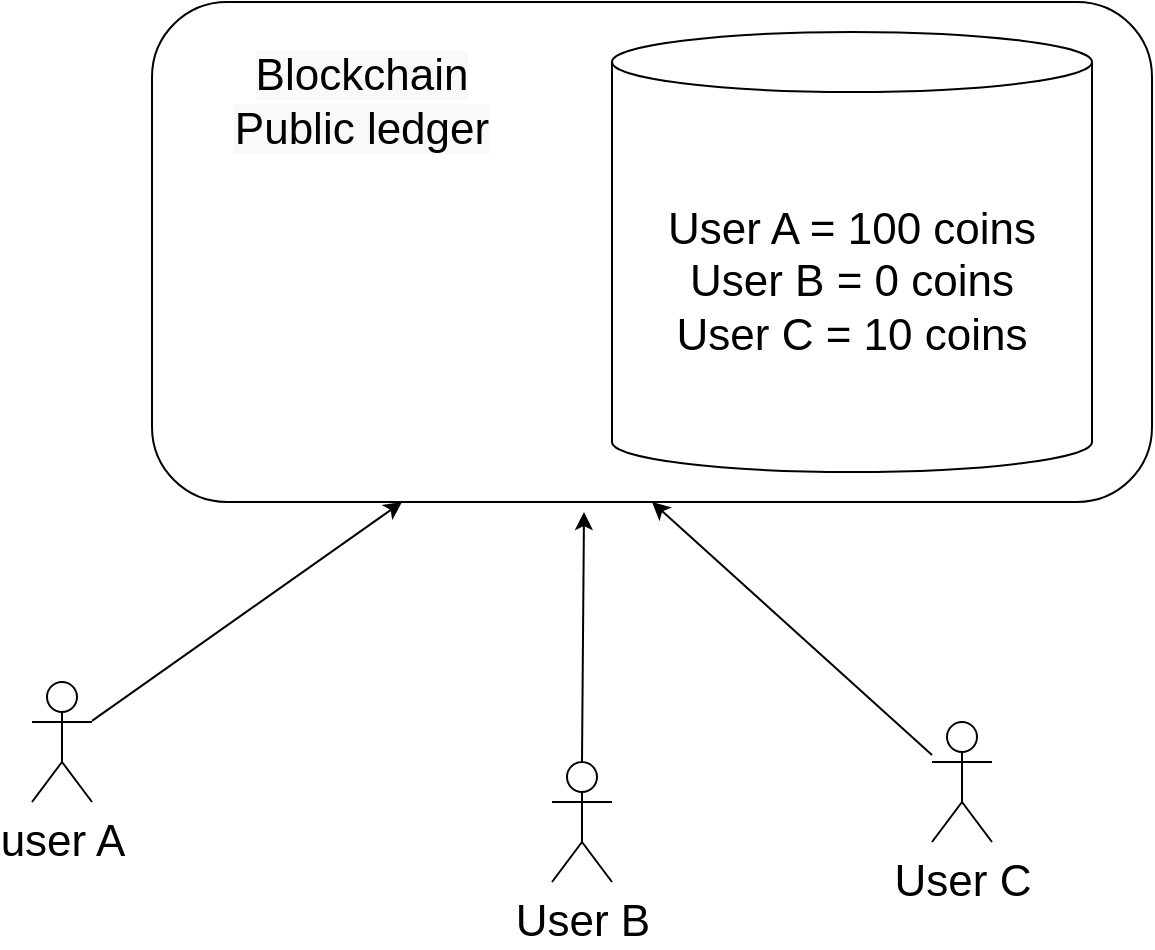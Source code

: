 <mxfile version="20.6.2" type="device" pages="5"><diagram id="4PaZL9iPjQSEVoYc21qD" name="basic"><mxGraphModel dx="1422" dy="588" grid="1" gridSize="10" guides="1" tooltips="1" connect="1" arrows="1" fold="1" page="1" pageScale="1" pageWidth="2336" pageHeight="1654" math="0" shadow="0"><root><mxCell id="0"/><mxCell id="1" parent="0"/><mxCell id="pBefYJ8eicG6qTOqhFDf-1" value="" style="rounded=1;whiteSpace=wrap;html=1;" parent="1" vertex="1"><mxGeometry x="230" y="150" width="500" height="250" as="geometry"/></mxCell><mxCell id="pBefYJ8eicG6qTOqhFDf-2" value="user A" style="shape=umlActor;verticalLabelPosition=bottom;verticalAlign=top;html=1;outlineConnect=0;fontSize=22;" parent="1" vertex="1"><mxGeometry x="170" y="490" width="30" height="60" as="geometry"/></mxCell><mxCell id="pBefYJ8eicG6qTOqhFDf-3" value="" style="endArrow=classic;html=1;rounded=0;fontSize=22;entryX=0.25;entryY=1;entryDx=0;entryDy=0;" parent="1" source="pBefYJ8eicG6qTOqhFDf-2" target="pBefYJ8eicG6qTOqhFDf-1" edge="1"><mxGeometry width="50" height="50" relative="1" as="geometry"><mxPoint x="210" y="560" as="sourcePoint"/><mxPoint x="260" y="510" as="targetPoint"/></mxGeometry></mxCell><mxCell id="pBefYJ8eicG6qTOqhFDf-4" value="" style="endArrow=classic;html=1;rounded=0;fontSize=22;entryX=0.432;entryY=1.02;entryDx=0;entryDy=0;exitX=0.5;exitY=0;exitDx=0;exitDy=0;exitPerimeter=0;entryPerimeter=0;" parent="1" source="pBefYJ8eicG6qTOqhFDf-6" target="pBefYJ8eicG6qTOqhFDf-1" edge="1"><mxGeometry width="50" height="50" relative="1" as="geometry"><mxPoint x="350" y="610" as="sourcePoint"/><mxPoint x="445" y="380" as="targetPoint"/></mxGeometry></mxCell><mxCell id="pBefYJ8eicG6qTOqhFDf-6" value="User B" style="shape=umlActor;verticalLabelPosition=bottom;verticalAlign=top;html=1;outlineConnect=0;fontSize=22;" parent="1" vertex="1"><mxGeometry x="430" y="530" width="30" height="60" as="geometry"/></mxCell><mxCell id="pBefYJ8eicG6qTOqhFDf-7" value="" style="shape=cylinder3;whiteSpace=wrap;html=1;boundedLbl=1;backgroundOutline=1;size=15;fontSize=22;" parent="1" vertex="1"><mxGeometry x="460" y="165" width="240" height="220" as="geometry"/></mxCell><mxCell id="pBefYJ8eicG6qTOqhFDf-9" value="User C" style="shape=umlActor;verticalLabelPosition=bottom;verticalAlign=top;html=1;outlineConnect=0;fontSize=22;" parent="1" vertex="1"><mxGeometry x="620" y="510" width="30" height="60" as="geometry"/></mxCell><mxCell id="pBefYJ8eicG6qTOqhFDf-10" value="" style="endArrow=classic;html=1;rounded=0;fontSize=22;entryX=0.5;entryY=1;entryDx=0;entryDy=0;" parent="1" source="pBefYJ8eicG6qTOqhFDf-9" target="pBefYJ8eicG6qTOqhFDf-1" edge="1"><mxGeometry width="50" height="50" relative="1" as="geometry"><mxPoint x="462.5" y="546" as="sourcePoint"/><mxPoint x="455" y="390" as="targetPoint"/></mxGeometry></mxCell><mxCell id="pBefYJ8eicG6qTOqhFDf-11" value="User A = 100 coins&lt;br&gt;User B = 0 coins&lt;br&gt;User C = 10 coins" style="text;html=1;strokeColor=none;fillColor=none;align=center;verticalAlign=middle;whiteSpace=wrap;rounded=0;fontSize=22;" parent="1" vertex="1"><mxGeometry x="480" y="250" width="200" height="80" as="geometry"/></mxCell><mxCell id="pBefYJ8eicG6qTOqhFDf-12" value="&lt;span style=&quot;color: rgb(0, 0, 0); font-family: Helvetica; font-size: 22px; font-style: normal; font-variant-ligatures: normal; font-variant-caps: normal; font-weight: 400; letter-spacing: normal; orphans: 2; text-align: center; text-indent: 0px; text-transform: none; widows: 2; word-spacing: 0px; -webkit-text-stroke-width: 0px; background-color: rgb(248, 249, 250); text-decoration-thickness: initial; text-decoration-style: initial; text-decoration-color: initial; float: none; display: inline !important;&quot;&gt;Blockchain&lt;/span&gt;&lt;br style=&quot;color: rgb(0, 0, 0); font-family: Helvetica; font-size: 22px; font-style: normal; font-variant-ligatures: normal; font-variant-caps: normal; font-weight: 400; letter-spacing: normal; orphans: 2; text-align: center; text-indent: 0px; text-transform: none; widows: 2; word-spacing: 0px; -webkit-text-stroke-width: 0px; background-color: rgb(248, 249, 250); text-decoration-thickness: initial; text-decoration-style: initial; text-decoration-color: initial;&quot;&gt;&lt;span style=&quot;color: rgb(0, 0, 0); font-family: Helvetica; font-size: 22px; font-style: normal; font-variant-ligatures: normal; font-variant-caps: normal; font-weight: 400; letter-spacing: normal; orphans: 2; text-align: center; text-indent: 0px; text-transform: none; widows: 2; word-spacing: 0px; -webkit-text-stroke-width: 0px; background-color: rgb(248, 249, 250); text-decoration-thickness: initial; text-decoration-style: initial; text-decoration-color: initial; float: none; display: inline !important;&quot;&gt;Public ledger&lt;/span&gt;" style="text;html=1;strokeColor=none;fillColor=none;align=center;verticalAlign=middle;whiteSpace=wrap;rounded=0;fontSize=22;" parent="1" vertex="1"><mxGeometry x="260" y="180" width="150" height="40" as="geometry"/></mxCell></root></mxGraphModel></diagram><diagram id="rimqpltsmRI1KfEZYlyG" name="crypto-wallet-origin"><mxGraphModel dx="1422" dy="588" grid="1" gridSize="10" guides="1" tooltips="1" connect="1" arrows="1" fold="1" page="1" pageScale="1" pageWidth="2336" pageHeight="1654" math="0" shadow="0"><root><mxCell id="0"/><mxCell id="1" parent="0"/><mxCell id="zJE6dULXRp1IwmPmrzDt-5" value="Public Ledger" style="ellipse;whiteSpace=wrap;html=1;hachureGap=4;jiggle=2;fontFamily=Architects Daughter;fontSource=https%3A%2F%2Ffonts.googleapis.com%2Fcss%3Ffamily%3DArchitects%2BDaughter;fontSize=18;sketch=1;" parent="1" vertex="1"><mxGeometry x="170" y="70" width="130" height="80" as="geometry"/></mxCell><mxCell id="zJE6dULXRp1IwmPmrzDt-6" value="Open" style="ellipse;whiteSpace=wrap;html=1;hachureGap=4;jiggle=2;fontFamily=Architects Daughter;fontSource=https%3A%2F%2Ffonts.googleapis.com%2Fcss%3Ffamily%3DArchitects%2BDaughter;fontSize=18;sketch=1;" parent="1" vertex="1"><mxGeometry x="320" y="50" width="120" height="80" as="geometry"/></mxCell><mxCell id="zJE6dULXRp1IwmPmrzDt-7" value="Public key Cryptography" style="ellipse;whiteSpace=wrap;html=1;hachureGap=4;jiggle=2;fontFamily=Architects Daughter;fontSource=https%3A%2F%2Ffonts.googleapis.com%2Fcss%3Ffamily%3DArchitects%2BDaughter;fontSize=18;sketch=1;" parent="1" vertex="1"><mxGeometry x="280" y="220" width="160" height="90" as="geometry"/></mxCell><mxCell id="zJE6dULXRp1IwmPmrzDt-9" value="" style="endArrow=classic;html=1;rounded=0;hachureGap=4;jiggle=2;fontFamily=Architects Daughter;fontSource=https%3A%2F%2Ffonts.googleapis.com%2Fcss%3Ffamily%3DArchitects%2BDaughter;fontSize=18;entryX=0.5;entryY=0;entryDx=0;entryDy=0;sketch=1;" parent="1" source="zJE6dULXRp1IwmPmrzDt-5" target="zJE6dULXRp1IwmPmrzDt-7" edge="1"><mxGeometry width="50" height="50" relative="1" as="geometry"><mxPoint x="350" y="230" as="sourcePoint"/><mxPoint x="400" y="180" as="targetPoint"/></mxGeometry></mxCell><mxCell id="zJE6dULXRp1IwmPmrzDt-11" value="" style="endArrow=classic;html=1;rounded=0;hachureGap=4;jiggle=2;fontFamily=Architects Daughter;fontSource=https%3A%2F%2Ffonts.googleapis.com%2Fcss%3Ffamily%3DArchitects%2BDaughter;fontSize=18;exitX=0.367;exitY=1;exitDx=0;exitDy=0;exitPerimeter=0;entryX=0.5;entryY=0;entryDx=0;entryDy=0;sketch=1;" parent="1" source="zJE6dULXRp1IwmPmrzDt-6" target="zJE6dULXRp1IwmPmrzDt-7" edge="1"><mxGeometry width="50" height="50" relative="1" as="geometry"><mxPoint x="510" y="210" as="sourcePoint"/><mxPoint x="560" y="160" as="targetPoint"/></mxGeometry></mxCell><mxCell id="zJE6dULXRp1IwmPmrzDt-12" value="" style="endArrow=classic;html=1;rounded=0;hachureGap=4;jiggle=2;fontFamily=Architects Daughter;fontSource=https%3A%2F%2Ffonts.googleapis.com%2Fcss%3Ffamily%3DArchitects%2BDaughter;fontSize=18;exitX=0.447;exitY=1.028;exitDx=0;exitDy=0;exitPerimeter=0;sketch=1;" parent="1" source="zJE6dULXRp1IwmPmrzDt-7" edge="1"><mxGeometry width="50" height="50" relative="1" as="geometry"><mxPoint x="420" y="380" as="sourcePoint"/><mxPoint x="350.589" y="360" as="targetPoint"/></mxGeometry></mxCell><mxCell id="zJE6dULXRp1IwmPmrzDt-13" value="ECDSA" style="ellipse;whiteSpace=wrap;html=1;hachureGap=4;jiggle=2;fontFamily=Architects Daughter;fontSource=https%3A%2F%2Ffonts.googleapis.com%2Fcss%3Ffamily%3DArchitects%2BDaughter;fontSize=18;sketch=1;" parent="1" vertex="1"><mxGeometry x="290" y="360" width="120" height="80" as="geometry"/></mxCell><mxCell id="zJE6dULXRp1IwmPmrzDt-14" value="Public Key" style="rounded=0;whiteSpace=wrap;html=1;sketch=1;hachureGap=4;jiggle=2;fontFamily=Architects Daughter;fontSource=https%3A%2F%2Ffonts.googleapis.com%2Fcss%3Ffamily%3DArchitects%2BDaughter;fontSize=20;" parent="1" vertex="1"><mxGeometry x="160" y="440" width="120" height="60" as="geometry"/></mxCell><mxCell id="zJE6dULXRp1IwmPmrzDt-15" value="Private Key" style="rounded=0;whiteSpace=wrap;html=1;sketch=1;hachureGap=4;jiggle=2;fontFamily=Architects Daughter;fontSource=https%3A%2F%2Ffonts.googleapis.com%2Fcss%3Ffamily%3DArchitects%2BDaughter;fontSize=20;" parent="1" vertex="1"><mxGeometry x="420" y="440" width="120" height="60" as="geometry"/></mxCell><mxCell id="zJE6dULXRp1IwmPmrzDt-16" value="" style="sketch=0;pointerEvents=1;shadow=0;dashed=0;html=1;strokeColor=none;labelPosition=center;verticalLabelPosition=bottom;verticalAlign=top;outlineConnect=0;align=center;shape=mxgraph.office.security.key_permissions;fillColor=#7FBA42;hachureGap=4;jiggle=2;fontFamily=Architects Daughter;fontSource=https%3A%2F%2Ffonts.googleapis.com%2Fcss%3Ffamily%3DArchitects%2BDaughter;fontSize=20;" parent="1" vertex="1"><mxGeometry x="195" y="510" width="25" height="53" as="geometry"/></mxCell><mxCell id="zJE6dULXRp1IwmPmrzDt-17" value="" style="sketch=0;outlineConnect=0;fontColor=#232F3E;gradientColor=none;fillColor=#BF0816;strokeColor=none;dashed=0;verticalLabelPosition=bottom;verticalAlign=top;align=center;html=1;fontSize=12;fontStyle=0;aspect=fixed;pointerEvents=1;shape=mxgraph.aws4.data_encryption_key;hachureGap=4;jiggle=2;fontFamily=Architects Daughter;fontSource=https%3A%2F%2Ffonts.googleapis.com%2Fcss%3Ffamily%3DArchitects%2BDaughter;" parent="1" vertex="1"><mxGeometry x="440" y="510" width="62" height="78" as="geometry"/></mxCell><mxCell id="zJE6dULXRp1IwmPmrzDt-18" value="" style="endArrow=classic;html=1;rounded=0;sketch=1;hachureGap=4;jiggle=2;fontFamily=Architects Daughter;fontSource=https%3A%2F%2Ffonts.googleapis.com%2Fcss%3Ffamily%3DArchitects%2BDaughter;fontSize=16;exitX=1;exitY=0.5;exitDx=0;exitDy=0;entryX=0.5;entryY=0;entryDx=0;entryDy=0;" parent="1" source="zJE6dULXRp1IwmPmrzDt-13" target="zJE6dULXRp1IwmPmrzDt-15" edge="1"><mxGeometry width="50" height="50" relative="1" as="geometry"><mxPoint x="500" y="390" as="sourcePoint"/><mxPoint x="550" y="340" as="targetPoint"/></mxGeometry></mxCell><mxCell id="zJE6dULXRp1IwmPmrzDt-19" value="" style="endArrow=classic;html=1;rounded=0;sketch=1;hachureGap=4;jiggle=2;fontFamily=Architects Daughter;fontSource=https%3A%2F%2Ffonts.googleapis.com%2Fcss%3Ffamily%3DArchitects%2BDaughter;fontSize=16;exitX=0;exitY=0.5;exitDx=0;exitDy=0;entryX=0.5;entryY=0;entryDx=0;entryDy=0;" parent="1" source="zJE6dULXRp1IwmPmrzDt-13" target="zJE6dULXRp1IwmPmrzDt-14" edge="1"><mxGeometry width="50" height="50" relative="1" as="geometry"><mxPoint x="160" y="430" as="sourcePoint"/><mxPoint x="210" y="380" as="targetPoint"/></mxGeometry></mxCell><mxCell id="bAmXqQfnXJHNtV_kzwzf-3" value="&lt;br&gt;- Receive assets&lt;br&gt;(public address)&lt;br&gt;- Send assets &lt;br&gt;(Proof of ownership)" style="text;html=1;strokeColor=none;fillColor=none;align=center;verticalAlign=middle;whiteSpace=wrap;rounded=0;sketch=1;hachureGap=4;jiggle=2;fontFamily=Architects Daughter;fontSource=https%3A%2F%2Ffonts.googleapis.com%2Fcss%3Ffamily%3DArchitects%2BDaughter;fontSize=20;" vertex="1" parent="1"><mxGeometry x="30" y="160" width="250" height="70" as="geometry"/></mxCell><mxCell id="bAmXqQfnXJHNtV_kzwzf-4" value="No central entity" style="ellipse;whiteSpace=wrap;html=1;hachureGap=4;jiggle=2;fontFamily=Architects Daughter;fontSource=https%3A%2F%2Ffonts.googleapis.com%2Fcss%3Ffamily%3DArchitects%2BDaughter;fontSize=18;sketch=1;" vertex="1" parent="1"><mxGeometry x="450" y="100" width="120" height="80" as="geometry"/></mxCell><mxCell id="bAmXqQfnXJHNtV_kzwzf-6" value="" style="endArrow=classic;html=1;rounded=0;hachureGap=4;jiggle=2;fontFamily=Architects Daughter;fontSource=https%3A%2F%2Ffonts.googleapis.com%2Fcss%3Ffamily%3DArchitects%2BDaughter;fontSize=18;exitX=0;exitY=1;exitDx=0;exitDy=0;sketch=1;" edge="1" parent="1" source="bAmXqQfnXJHNtV_kzwzf-4"><mxGeometry width="50" height="50" relative="1" as="geometry"><mxPoint x="444.04" y="170" as="sourcePoint"/><mxPoint x="360" y="220" as="targetPoint"/></mxGeometry></mxCell></root></mxGraphModel></diagram><diagram id="nfAoR5_OL5CQ7o6AZnhA" name="crypto-wallet-goal"><mxGraphModel dx="1422" dy="588" grid="1" gridSize="10" guides="1" tooltips="1" connect="1" arrows="1" fold="1" page="1" pageScale="1" pageWidth="2336" pageHeight="1654" math="0" shadow="0"><root><mxCell id="0"/><mxCell id="1" parent="0"/><mxCell id="PgD7SvDXOgWUYVHyj5P4-1" value="Crypto Wallet" style="ellipse;whiteSpace=wrap;html=1;aspect=fixed;sketch=1;hachureGap=4;jiggle=2;fontFamily=Architects Daughter;fontSource=https%3A%2F%2Ffonts.googleapis.com%2Fcss%3Ffamily%3DArchitects%2BDaughter;fontSize=18;fillColor=#ffe6cc;strokeColor=#d79b00;" parent="1" vertex="1"><mxGeometry x="390" y="390" width="160" height="160" as="geometry"/></mxCell><mxCell id="PgD7SvDXOgWUYVHyj5P4-2" value="Generate&amp;nbsp; private key" style="ellipse;whiteSpace=wrap;html=1;aspect=fixed;sketch=1;hachureGap=4;jiggle=2;fontFamily=Architects Daughter;fontSource=https%3A%2F%2Ffonts.googleapis.com%2Fcss%3Ffamily%3DArchitects%2BDaughter;fontSize=18;" parent="1" vertex="1"><mxGeometry x="210" y="280" width="120" height="120" as="geometry"/></mxCell><mxCell id="PgD7SvDXOgWUYVHyj5P4-3" value="Store the seed phrase / private keys" style="ellipse;whiteSpace=wrap;html=1;aspect=fixed;sketch=1;hachureGap=4;jiggle=2;fontFamily=Architects Daughter;fontSource=https%3A%2F%2Ffonts.googleapis.com%2Fcss%3Ffamily%3DArchitects%2BDaughter;fontSize=18;" parent="1" vertex="1"><mxGeometry x="220" y="550" width="150" height="150" as="geometry"/></mxCell><mxCell id="PgD7SvDXOgWUYVHyj5P4-5" value="1" style="endArrow=classic;html=1;rounded=0;sketch=1;hachureGap=4;jiggle=2;fontFamily=Architects Daughter;fontSource=https%3A%2F%2Ffonts.googleapis.com%2Fcss%3Ffamily%3DArchitects%2BDaughter;fontSize=18;" parent="1" source="PgD7SvDXOgWUYVHyj5P4-1" target="PgD7SvDXOgWUYVHyj5P4-2" edge="1"><mxGeometry width="50" height="50" relative="1" as="geometry"><mxPoint x="340" y="370" as="sourcePoint"/><mxPoint x="390" y="320" as="targetPoint"/></mxGeometry></mxCell><mxCell id="PgD7SvDXOgWUYVHyj5P4-6" value="2" style="endArrow=classic;html=1;rounded=0;sketch=1;hachureGap=4;jiggle=2;fontFamily=Architects Daughter;fontSource=https%3A%2F%2Ffonts.googleapis.com%2Fcss%3Ffamily%3DArchitects%2BDaughter;fontSize=18;" parent="1" source="PgD7SvDXOgWUYVHyj5P4-1" target="PgD7SvDXOgWUYVHyj5P4-3" edge="1"><mxGeometry width="50" height="50" relative="1" as="geometry"><mxPoint x="570" y="410" as="sourcePoint"/><mxPoint x="620" y="360" as="targetPoint"/></mxGeometry></mxCell><mxCell id="PgD7SvDXOgWUYVHyj5P4-7" value="Interact wtih DApps" style="ellipse;whiteSpace=wrap;html=1;aspect=fixed;sketch=1;hachureGap=4;jiggle=2;fontFamily=Architects Daughter;fontSource=https%3A%2F%2Ffonts.googleapis.com%2Fcss%3Ffamily%3DArchitects%2BDaughter;fontSize=18;" parent="1" vertex="1"><mxGeometry x="580" y="545" width="155" height="155" as="geometry"/></mxCell><mxCell id="PgD7SvDXOgWUYVHyj5P4-8" value="3" style="endArrow=classic;html=1;rounded=0;sketch=1;hachureGap=4;jiggle=2;fontFamily=Architects Daughter;fontSource=https%3A%2F%2Ffonts.googleapis.com%2Fcss%3Ffamily%3DArchitects%2BDaughter;fontSize=18;" parent="1" source="PgD7SvDXOgWUYVHyj5P4-1" target="PgD7SvDXOgWUYVHyj5P4-7" edge="1"><mxGeometry width="50" height="50" relative="1" as="geometry"><mxPoint x="540" y="550" as="sourcePoint"/><mxPoint x="590" y="500" as="targetPoint"/></mxGeometry></mxCell><mxCell id="PgD7SvDXOgWUYVHyj5P4-9" value="Provide the product to the end-user" style="ellipse;whiteSpace=wrap;html=1;aspect=fixed;sketch=1;hachureGap=4;jiggle=2;fontFamily=Architects Daughter;fontSource=https%3A%2F%2Ffonts.googleapis.com%2Fcss%3Ffamily%3DArchitects%2BDaughter;fontSize=18;" parent="1" vertex="1"><mxGeometry x="560" y="270" width="120" height="120" as="geometry"/></mxCell><mxCell id="PgD7SvDXOgWUYVHyj5P4-10" value="" style="endArrow=none;dashed=1;html=1;dashPattern=1 3;strokeWidth=2;rounded=0;sketch=1;hachureGap=4;jiggle=2;fontFamily=Architects Daughter;fontSource=https%3A%2F%2Ffonts.googleapis.com%2Fcss%3Ffamily%3DArchitects%2BDaughter;fontSize=18;exitX=0.8;exitY=0.106;exitDx=0;exitDy=0;exitPerimeter=0;" parent="1" source="PgD7SvDXOgWUYVHyj5P4-1" target="PgD7SvDXOgWUYVHyj5P4-9" edge="1"><mxGeometry width="50" height="50" relative="1" as="geometry"><mxPoint x="510" y="380" as="sourcePoint"/><mxPoint x="560" y="330" as="targetPoint"/></mxGeometry></mxCell><mxCell id="ZlE61z8pizMs_F7kjjvt-2" value="0" style="edgeLabel;html=1;align=center;verticalAlign=middle;resizable=0;points=[];fontSize=20;fontFamily=Architects Daughter;" vertex="1" connectable="0" parent="PgD7SvDXOgWUYVHyj5P4-10"><mxGeometry x="0.345" y="3" relative="1" as="geometry"><mxPoint as="offset"/></mxGeometry></mxCell></root></mxGraphModel></diagram><diagram id="82fHmzEQ0AJ2a13LrKPI" name="Page-4"><mxGraphModel dx="1422" dy="588" grid="1" gridSize="10" guides="1" tooltips="1" connect="1" arrows="1" fold="1" page="1" pageScale="1" pageWidth="2336" pageHeight="1654" math="0" shadow="0"><root><mxCell id="0"/><mxCell id="1" parent="0"/><mxCell id="1_pDmXWYjX8KPxHFaMi0-1" value="Key generation Vulnerability" style="ellipse;whiteSpace=wrap;html=1;aspect=fixed;sketch=1;hachureGap=4;jiggle=2;fontFamily=Architects Daughter;fontSource=https%3A%2F%2Ffonts.googleapis.com%2Fcss%3Ffamily%3DArchitects%2BDaughter;fontSize=18;fillColor=#ffe6cc;strokeColor=#d79b00;" vertex="1" parent="1"><mxGeometry x="390" y="80" width="190" height="190" as="geometry"/></mxCell><mxCell id="1_pDmXWYjX8KPxHFaMi0-2" value="Protocol Implementation" style="ellipse;whiteSpace=wrap;html=1;aspect=fixed;sketch=1;hachureGap=4;jiggle=2;fontFamily=Architects Daughter;fontSource=https%3A%2F%2Ffonts.googleapis.com%2Fcss%3Ffamily%3DArchitects%2BDaughter;fontSize=18;" vertex="1" parent="1"><mxGeometry x="200" y="270" width="180" height="180" as="geometry"/></mxCell><mxCell id="1_pDmXWYjX8KPxHFaMi0-3" value="" style="endArrow=classic;html=1;rounded=0;sketch=1;hachureGap=4;jiggle=2;fontFamily=Architects Daughter;fontSource=https%3A%2F%2Ffonts.googleapis.com%2Fcss%3Ffamily%3DArchitects%2BDaughter;fontSize=18;" edge="1" parent="1" source="1_pDmXWYjX8KPxHFaMi0-1" target="1_pDmXWYjX8KPxHFaMi0-2"><mxGeometry width="50" height="50" relative="1" as="geometry"><mxPoint x="570" y="410" as="sourcePoint"/><mxPoint x="620" y="360" as="targetPoint"/></mxGeometry></mxCell><mxCell id="1_pDmXWYjX8KPxHFaMi0-4" value="Randonmess" style="ellipse;whiteSpace=wrap;html=1;aspect=fixed;sketch=1;hachureGap=4;jiggle=2;fontFamily=Architects Daughter;fontSource=https%3A%2F%2Ffonts.googleapis.com%2Fcss%3Ffamily%3DArchitects%2BDaughter;fontSize=18;" vertex="1" parent="1"><mxGeometry x="580" y="300" width="160" height="160" as="geometry"/></mxCell><mxCell id="1_pDmXWYjX8KPxHFaMi0-5" value="" style="endArrow=none;dashed=1;html=1;dashPattern=1 3;strokeWidth=2;rounded=0;sketch=1;hachureGap=4;jiggle=2;fontFamily=Architects Daughter;fontSource=https%3A%2F%2Ffonts.googleapis.com%2Fcss%3Ffamily%3DArchitects%2BDaughter;fontSize=18;" edge="1" parent="1" source="1_pDmXWYjX8KPxHFaMi0-1" target="1_pDmXWYjX8KPxHFaMi0-4"><mxGeometry width="50" height="50" relative="1" as="geometry"><mxPoint x="510" y="380" as="sourcePoint"/><mxPoint x="560" y="330" as="targetPoint"/></mxGeometry></mxCell></root></mxGraphModel></diagram><diagram id="mPujhvj5srgpogISv9xE" name="Page-5"><mxGraphModel dx="1422" dy="588" grid="1" gridSize="10" guides="1" tooltips="1" connect="1" arrows="1" fold="1" page="1" pageScale="1" pageWidth="2336" pageHeight="1654" math="0" shadow="0"><root><mxCell id="0"/><mxCell id="1" parent="0"/><mxCell id="gbnSGEtugFFxkcihrryc-1" value="Ledger Connect Kit attack" style="ellipse;whiteSpace=wrap;html=1;fillColor=#ffe6cc;strokeColor=#d79b00;rounded=0;sketch=1;" vertex="1" parent="1"><mxGeometry x="600" y="80" width="210" height="100" as="geometry"/></mxCell><mxCell id="gbnSGEtugFFxkcihrryc-2" value="NPMJS Accounts comprimised&amp;nbsp;&lt;br&gt;(phising)" style="ellipse;whiteSpace=wrap;html=1;rounded=0;sketch=1;" vertex="1" parent="1"><mxGeometry x="310" y="170" width="180" height="110" as="geometry"/></mxCell><mxCell id="gbnSGEtugFFxkcihrryc-3" value="Javacrit library to Connect Dapp with a ledger" style="ellipse;whiteSpace=wrap;html=1;rounded=0;sketch=1;" vertex="1" parent="1"><mxGeometry x="300" y="20" width="160" height="110" as="geometry"/></mxCell><mxCell id="gbnSGEtugFFxkcihrryc-4" value="&lt;span style=&quot;font-family: Inter, &amp;quot;Times New Roman&amp;quot;, arial, sans-serif; font-size: 16px; text-align: start; background-color: rgb(255, 255, 255);&quot;&gt;he Angel Drainer malware.&lt;/span&gt;" style="ellipse;whiteSpace=wrap;html=1;rounded=0;sketch=1;" vertex="1" parent="1"><mxGeometry x="680" y="280" width="150" height="90" as="geometry"/></mxCell><mxCell id="gbnSGEtugFFxkcihrryc-5" value="" style="endArrow=classic;html=1;rounded=0;sketch=1;" edge="1" parent="1" source="gbnSGEtugFFxkcihrryc-1" target="gbnSGEtugFFxkcihrryc-3"><mxGeometry width="50" height="50" relative="1" as="geometry"><mxPoint x="240" y="260" as="sourcePoint"/><mxPoint x="290" y="210" as="targetPoint"/></mxGeometry></mxCell><mxCell id="gbnSGEtugFFxkcihrryc-6" value="" style="endArrow=classic;html=1;rounded=0;exitX=0;exitY=1;exitDx=0;exitDy=0;sketch=1;" edge="1" parent="1" source="gbnSGEtugFFxkcihrryc-1" target="gbnSGEtugFFxkcihrryc-2"><mxGeometry width="50" height="50" relative="1" as="geometry"><mxPoint x="580" y="290" as="sourcePoint"/><mxPoint x="630" y="240" as="targetPoint"/></mxGeometry></mxCell><mxCell id="gbnSGEtugFFxkcihrryc-7" value="" style="endArrow=classic;html=1;rounded=0;exitX=0.898;exitY=0.85;exitDx=0;exitDy=0;exitPerimeter=0;sketch=1;" edge="1" parent="1" source="gbnSGEtugFFxkcihrryc-1" target="gbnSGEtugFFxkcihrryc-4"><mxGeometry width="50" height="50" relative="1" as="geometry"><mxPoint x="690" y="240" as="sourcePoint"/><mxPoint x="740" y="190" as="targetPoint"/></mxGeometry></mxCell><mxCell id="gbnSGEtugFFxkcihrryc-8" value="Text" style="text;html=1;strokeColor=none;fillColor=none;align=center;verticalAlign=middle;whiteSpace=wrap;rounded=0;sketch=1;hachureGap=4;jiggle=2;fontFamily=Architects Daughter;fontSource=https%3A%2F%2Ffonts.googleapis.com%2Fcss%3Ffamily%3DArchitects%2BDaughter;fontSize=20;" vertex="1" parent="1"><mxGeometry x="110" y="210" width="60" height="30" as="geometry"/></mxCell></root></mxGraphModel></diagram></mxfile>